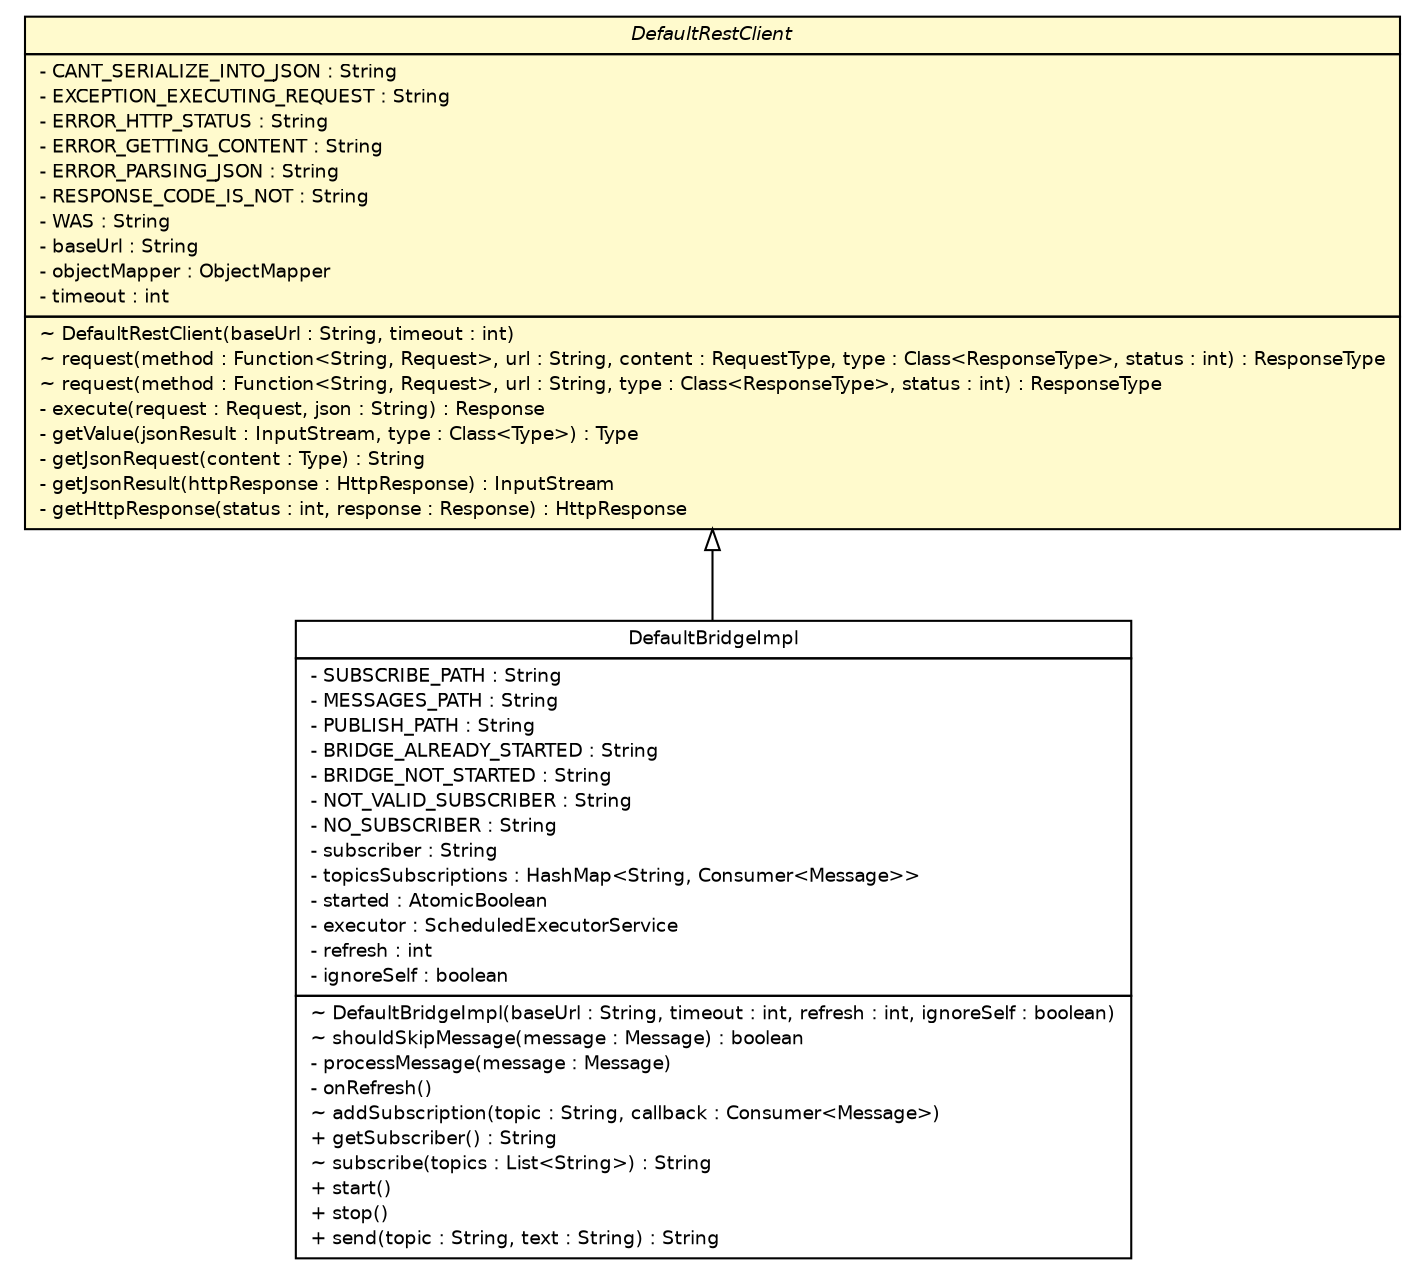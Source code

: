 #!/usr/local/bin/dot
#
# Class diagram 
# Generated by UMLGraph version R5_6-24-gf6e263 (http://www.umlgraph.org/)
#

digraph G {
	edge [fontname="Helvetica",fontsize=10,labelfontname="Helvetica",labelfontsize=10];
	node [fontname="Helvetica",fontsize=10,shape=plaintext];
	nodesep=0.25;
	ranksep=0.5;
	// cloud.robots.bridge.client.internal.DefaultBridgeImpl
	c340 [label=<<table title="cloud.robots.bridge.client.internal.DefaultBridgeImpl" border="0" cellborder="1" cellspacing="0" cellpadding="2" port="p" href="./DefaultBridgeImpl.html">
		<tr><td><table border="0" cellspacing="0" cellpadding="1">
<tr><td align="center" balign="center"> DefaultBridgeImpl </td></tr>
		</table></td></tr>
		<tr><td><table border="0" cellspacing="0" cellpadding="1">
<tr><td align="left" balign="left"> - SUBSCRIBE_PATH : String </td></tr>
<tr><td align="left" balign="left"> - MESSAGES_PATH : String </td></tr>
<tr><td align="left" balign="left"> - PUBLISH_PATH : String </td></tr>
<tr><td align="left" balign="left"> - BRIDGE_ALREADY_STARTED : String </td></tr>
<tr><td align="left" balign="left"> - BRIDGE_NOT_STARTED : String </td></tr>
<tr><td align="left" balign="left"> - NOT_VALID_SUBSCRIBER : String </td></tr>
<tr><td align="left" balign="left"> - NO_SUBSCRIBER : String </td></tr>
<tr><td align="left" balign="left"> - subscriber : String </td></tr>
<tr><td align="left" balign="left"> - topicsSubscriptions : HashMap&lt;String, Consumer&lt;Message&gt;&gt; </td></tr>
<tr><td align="left" balign="left"> - started : AtomicBoolean </td></tr>
<tr><td align="left" balign="left"> - executor : ScheduledExecutorService </td></tr>
<tr><td align="left" balign="left"> - refresh : int </td></tr>
<tr><td align="left" balign="left"> - ignoreSelf : boolean </td></tr>
		</table></td></tr>
		<tr><td><table border="0" cellspacing="0" cellpadding="1">
<tr><td align="left" balign="left"> ~ DefaultBridgeImpl(baseUrl : String, timeout : int, refresh : int, ignoreSelf : boolean) </td></tr>
<tr><td align="left" balign="left"> ~ shouldSkipMessage(message : Message) : boolean </td></tr>
<tr><td align="left" balign="left"> - processMessage(message : Message) </td></tr>
<tr><td align="left" balign="left"> - onRefresh() </td></tr>
<tr><td align="left" balign="left"> ~ addSubscription(topic : String, callback : Consumer&lt;Message&gt;) </td></tr>
<tr><td align="left" balign="left"> + getSubscriber() : String </td></tr>
<tr><td align="left" balign="left"> ~ subscribe(topics : List&lt;String&gt;) : String </td></tr>
<tr><td align="left" balign="left"> + start() </td></tr>
<tr><td align="left" balign="left"> + stop() </td></tr>
<tr><td align="left" balign="left"> + send(topic : String, text : String) : String </td></tr>
		</table></td></tr>
		</table>>, URL="./DefaultBridgeImpl.html", fontname="Helvetica", fontcolor="black", fontsize=9.0];
	// cloud.robots.bridge.client.internal.DefaultRestClient
	c341 [label=<<table title="cloud.robots.bridge.client.internal.DefaultRestClient" border="0" cellborder="1" cellspacing="0" cellpadding="2" port="p" bgcolor="lemonChiffon" href="./DefaultRestClient.html">
		<tr><td><table border="0" cellspacing="0" cellpadding="1">
<tr><td align="center" balign="center"><font face="Helvetica-Oblique"> DefaultRestClient </font></td></tr>
		</table></td></tr>
		<tr><td><table border="0" cellspacing="0" cellpadding="1">
<tr><td align="left" balign="left"> - CANT_SERIALIZE_INTO_JSON : String </td></tr>
<tr><td align="left" balign="left"> - EXCEPTION_EXECUTING_REQUEST : String </td></tr>
<tr><td align="left" balign="left"> - ERROR_HTTP_STATUS : String </td></tr>
<tr><td align="left" balign="left"> - ERROR_GETTING_CONTENT : String </td></tr>
<tr><td align="left" balign="left"> - ERROR_PARSING_JSON : String </td></tr>
<tr><td align="left" balign="left"> - RESPONSE_CODE_IS_NOT : String </td></tr>
<tr><td align="left" balign="left"> - WAS : String </td></tr>
<tr><td align="left" balign="left"> - baseUrl : String </td></tr>
<tr><td align="left" balign="left"> - objectMapper : ObjectMapper </td></tr>
<tr><td align="left" balign="left"> - timeout : int </td></tr>
		</table></td></tr>
		<tr><td><table border="0" cellspacing="0" cellpadding="1">
<tr><td align="left" balign="left"> ~ DefaultRestClient(baseUrl : String, timeout : int) </td></tr>
<tr><td align="left" balign="left"> ~ request(method : Function&lt;String, Request&gt;, url : String, content : RequestType, type : Class&lt;ResponseType&gt;, status : int) : ResponseType </td></tr>
<tr><td align="left" balign="left"> ~ request(method : Function&lt;String, Request&gt;, url : String, type : Class&lt;ResponseType&gt;, status : int) : ResponseType </td></tr>
<tr><td align="left" balign="left"> - execute(request : Request, json : String) : Response </td></tr>
<tr><td align="left" balign="left"> - getValue(jsonResult : InputStream, type : Class&lt;Type&gt;) : Type </td></tr>
<tr><td align="left" balign="left"> - getJsonRequest(content : Type) : String </td></tr>
<tr><td align="left" balign="left"> - getJsonResult(httpResponse : HttpResponse) : InputStream </td></tr>
<tr><td align="left" balign="left"> - getHttpResponse(status : int, response : Response) : HttpResponse </td></tr>
		</table></td></tr>
		</table>>, URL="./DefaultRestClient.html", fontname="Helvetica", fontcolor="black", fontsize=9.0];
	//cloud.robots.bridge.client.internal.DefaultBridgeImpl extends cloud.robots.bridge.client.internal.DefaultRestClient
	c341:p -> c340:p [dir=back,arrowtail=empty];
}

